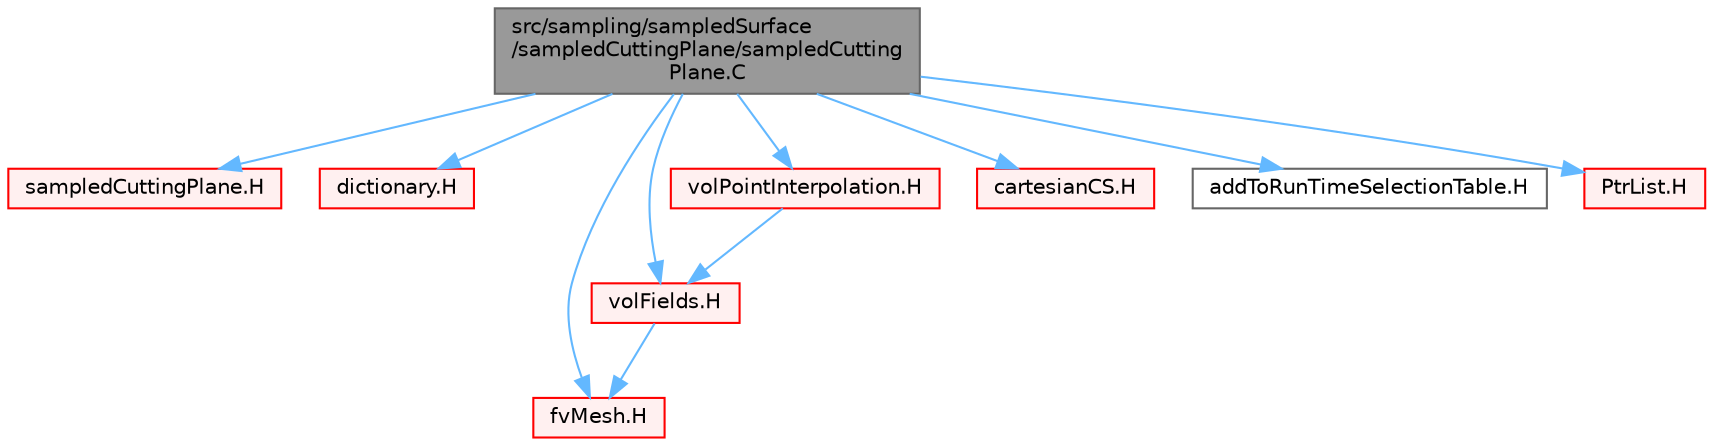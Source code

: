 digraph "src/sampling/sampledSurface/sampledCuttingPlane/sampledCuttingPlane.C"
{
 // LATEX_PDF_SIZE
  bgcolor="transparent";
  edge [fontname=Helvetica,fontsize=10,labelfontname=Helvetica,labelfontsize=10];
  node [fontname=Helvetica,fontsize=10,shape=box,height=0.2,width=0.4];
  Node1 [id="Node000001",label="src/sampling/sampledSurface\l/sampledCuttingPlane/sampledCutting\lPlane.C",height=0.2,width=0.4,color="gray40", fillcolor="grey60", style="filled", fontcolor="black",tooltip=" "];
  Node1 -> Node2 [id="edge1_Node000001_Node000002",color="steelblue1",style="solid",tooltip=" "];
  Node2 [id="Node000002",label="sampledCuttingPlane.H",height=0.2,width=0.4,color="red", fillcolor="#FFF0F0", style="filled",URL="$sampledCuttingPlane_8H.html",tooltip=" "];
  Node1 -> Node303 [id="edge2_Node000001_Node000303",color="steelblue1",style="solid",tooltip=" "];
  Node303 [id="Node000303",label="dictionary.H",height=0.2,width=0.4,color="red", fillcolor="#FFF0F0", style="filled",URL="$dictionary_8H.html",tooltip=" "];
  Node1 -> Node288 [id="edge3_Node000001_Node000288",color="steelblue1",style="solid",tooltip=" "];
  Node288 [id="Node000288",label="fvMesh.H",height=0.2,width=0.4,color="red", fillcolor="#FFF0F0", style="filled",URL="$fvMesh_8H.html",tooltip=" "];
  Node1 -> Node432 [id="edge4_Node000001_Node000432",color="steelblue1",style="solid",tooltip=" "];
  Node432 [id="Node000432",label="volFields.H",height=0.2,width=0.4,color="red", fillcolor="#FFF0F0", style="filled",URL="$volFields_8H.html",tooltip=" "];
  Node432 -> Node288 [id="edge5_Node000432_Node000288",color="steelblue1",style="solid",tooltip=" "];
  Node1 -> Node439 [id="edge6_Node000001_Node000439",color="steelblue1",style="solid",tooltip=" "];
  Node439 [id="Node000439",label="volPointInterpolation.H",height=0.2,width=0.4,color="red", fillcolor="#FFF0F0", style="filled",URL="$volPointInterpolation_8H.html",tooltip=" "];
  Node439 -> Node432 [id="edge7_Node000439_Node000432",color="steelblue1",style="solid",tooltip=" "];
  Node1 -> Node440 [id="edge8_Node000001_Node000440",color="steelblue1",style="solid",tooltip=" "];
  Node440 [id="Node000440",label="cartesianCS.H",height=0.2,width=0.4,color="red", fillcolor="#FFF0F0", style="filled",URL="$cartesianCS_8H.html",tooltip=" "];
  Node1 -> Node445 [id="edge9_Node000001_Node000445",color="steelblue1",style="solid",tooltip=" "];
  Node445 [id="Node000445",label="addToRunTimeSelectionTable.H",height=0.2,width=0.4,color="grey40", fillcolor="white", style="filled",URL="$addToRunTimeSelectionTable_8H.html",tooltip="Macros for easy insertion into run-time selection tables."];
  Node1 -> Node251 [id="edge10_Node000001_Node000251",color="steelblue1",style="solid",tooltip=" "];
  Node251 [id="Node000251",label="PtrList.H",height=0.2,width=0.4,color="red", fillcolor="#FFF0F0", style="filled",URL="$PtrList_8H.html",tooltip=" "];
}
